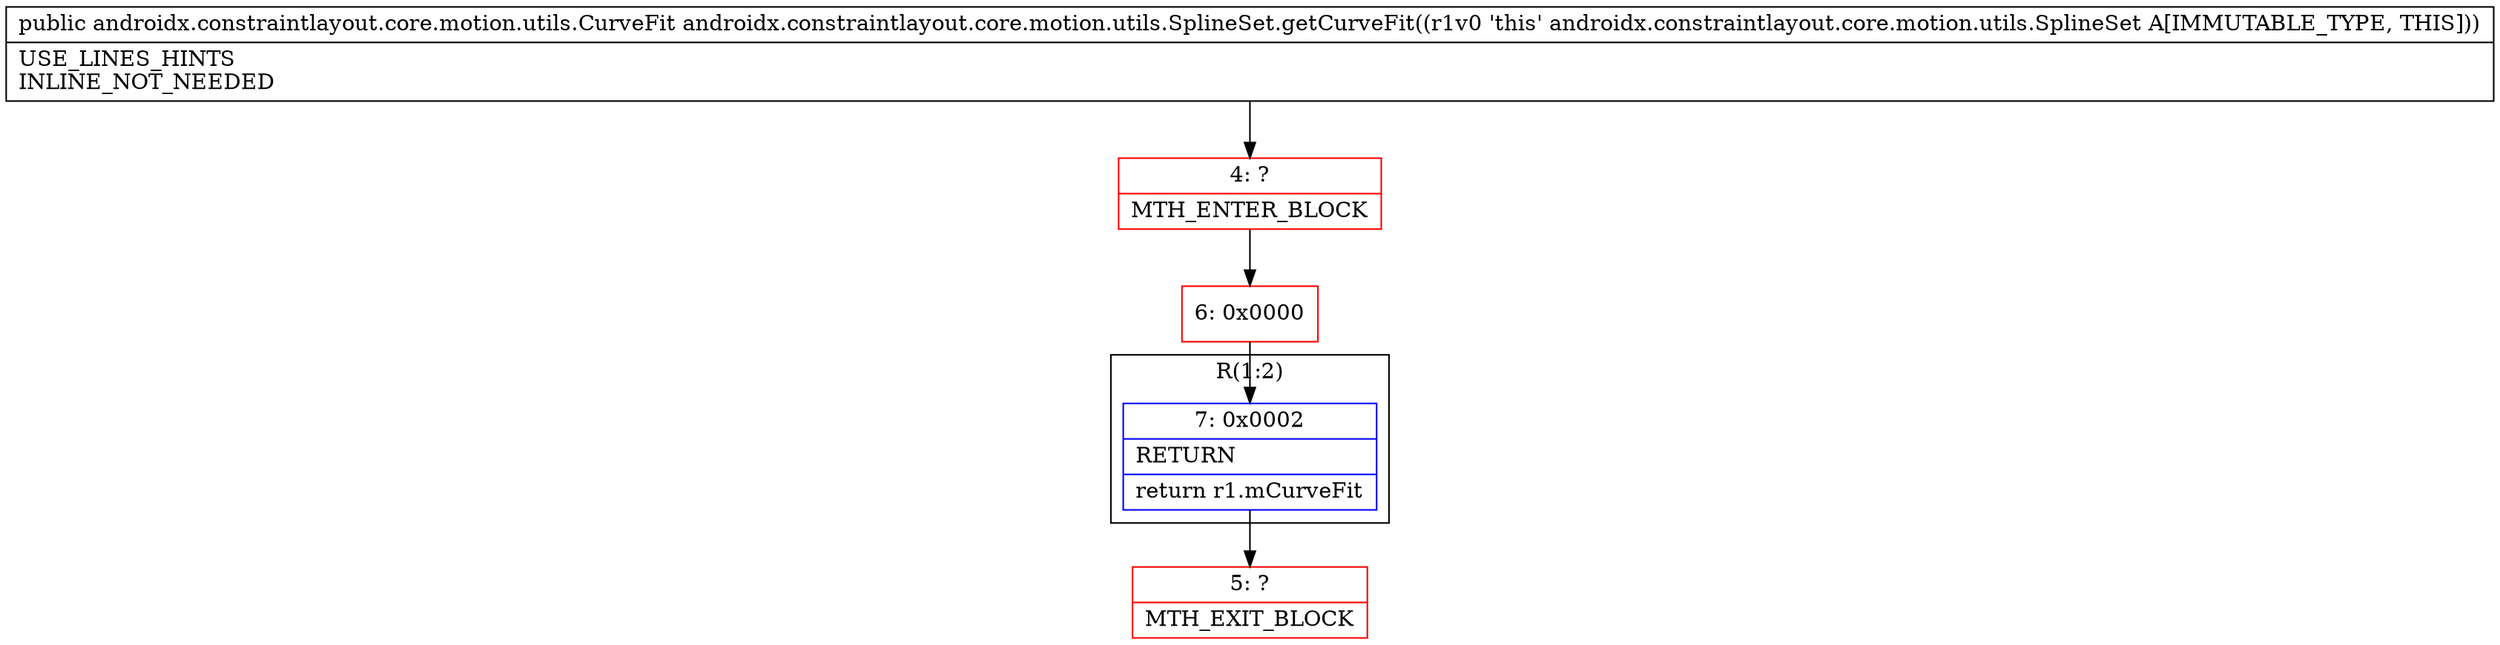 digraph "CFG forandroidx.constraintlayout.core.motion.utils.SplineSet.getCurveFit()Landroidx\/constraintlayout\/core\/motion\/utils\/CurveFit;" {
subgraph cluster_Region_2103208098 {
label = "R(1:2)";
node [shape=record,color=blue];
Node_7 [shape=record,label="{7\:\ 0x0002|RETURN\l|return r1.mCurveFit\l}"];
}
Node_4 [shape=record,color=red,label="{4\:\ ?|MTH_ENTER_BLOCK\l}"];
Node_6 [shape=record,color=red,label="{6\:\ 0x0000}"];
Node_5 [shape=record,color=red,label="{5\:\ ?|MTH_EXIT_BLOCK\l}"];
MethodNode[shape=record,label="{public androidx.constraintlayout.core.motion.utils.CurveFit androidx.constraintlayout.core.motion.utils.SplineSet.getCurveFit((r1v0 'this' androidx.constraintlayout.core.motion.utils.SplineSet A[IMMUTABLE_TYPE, THIS]))  | USE_LINES_HINTS\lINLINE_NOT_NEEDED\l}"];
MethodNode -> Node_4;Node_7 -> Node_5;
Node_4 -> Node_6;
Node_6 -> Node_7;
}

